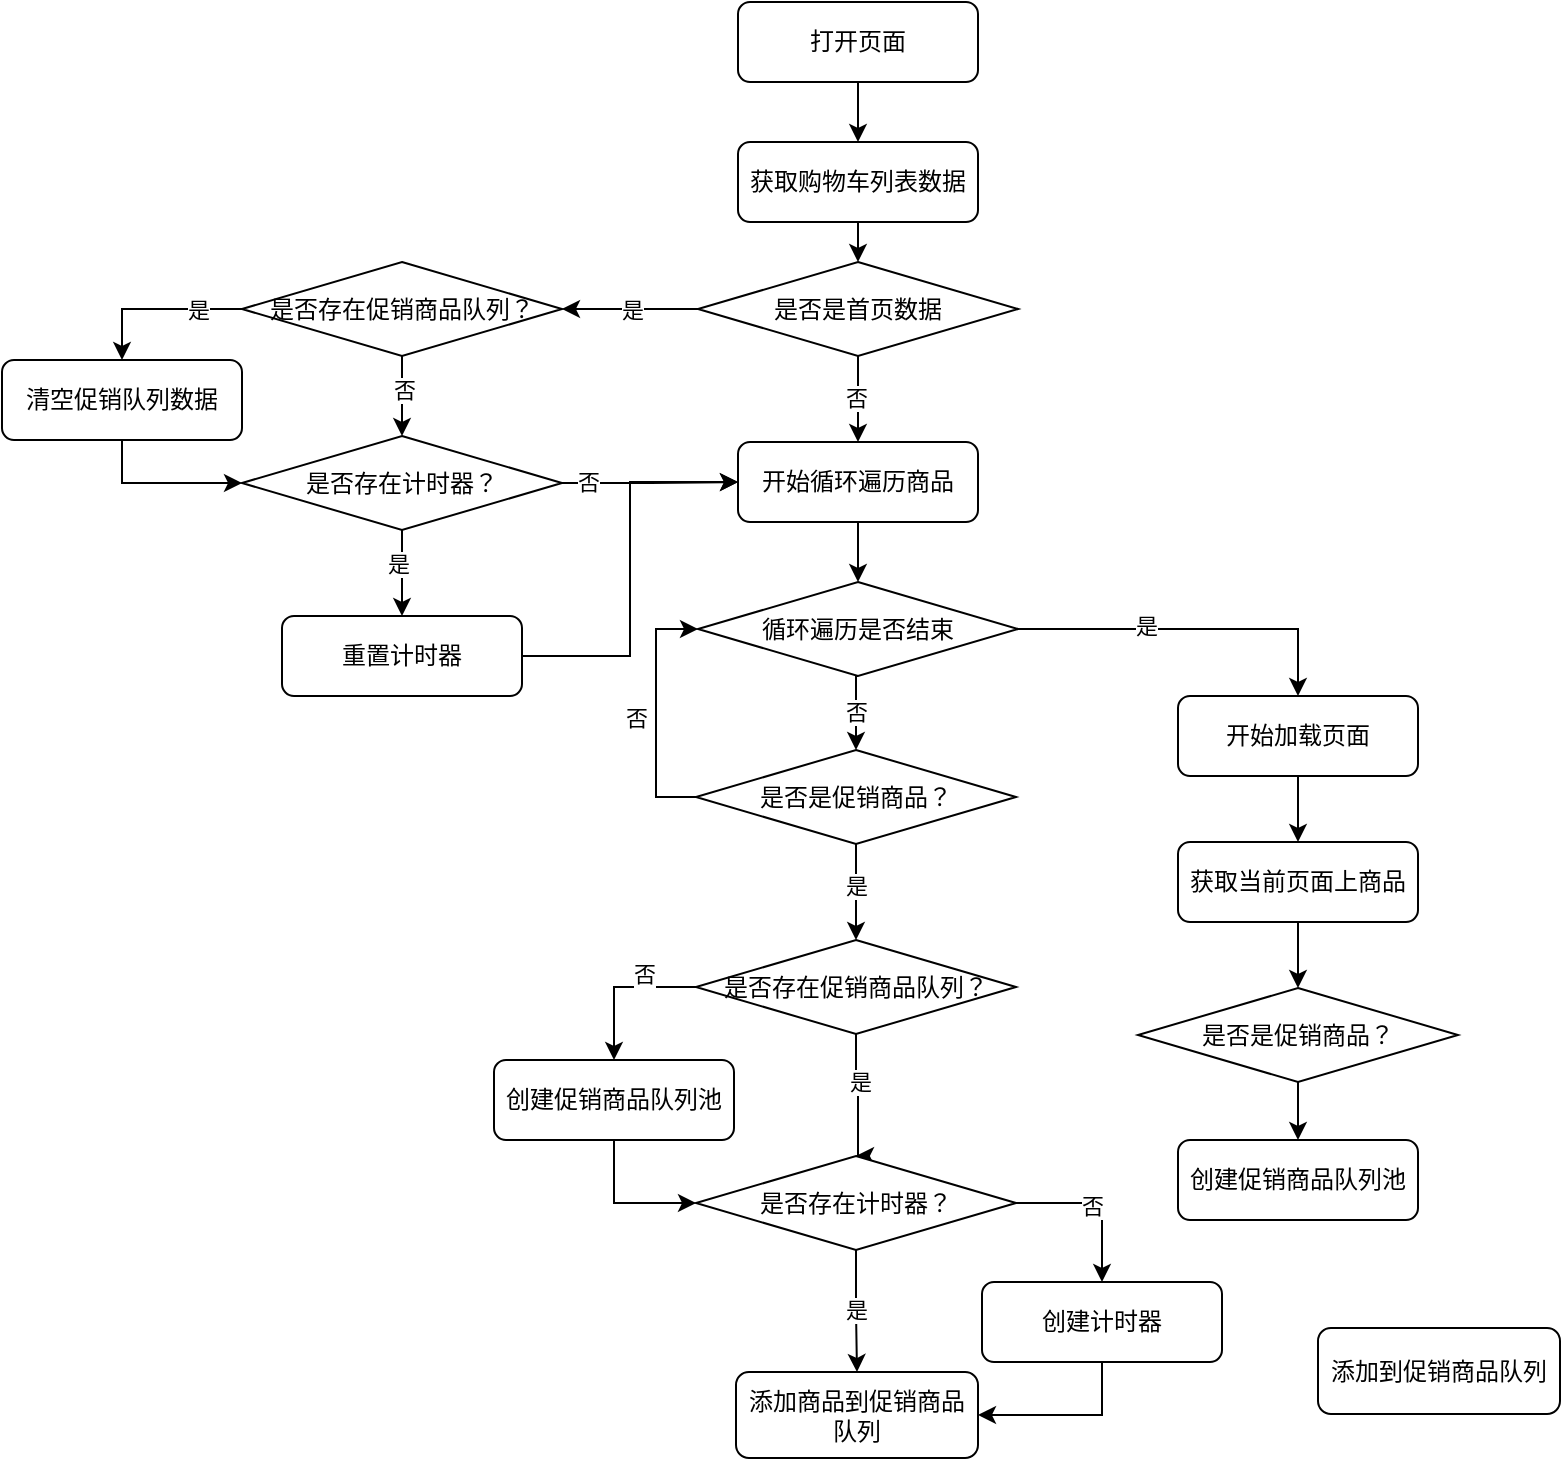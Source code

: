 <mxfile version="24.8.2">
  <diagram name="第 1 页" id="R6g4_k_lo_HqXa_tKg9e">
    <mxGraphModel dx="2069" dy="1897" grid="1" gridSize="10" guides="1" tooltips="1" connect="1" arrows="1" fold="1" page="1" pageScale="1" pageWidth="827" pageHeight="1169" math="0" shadow="0">
      <root>
        <mxCell id="0" />
        <mxCell id="1" parent="0" />
        <mxCell id="FPhpKPtuI8EvFTrIbxDG-2" style="edgeStyle=orthogonalEdgeStyle;rounded=0;orthogonalLoop=1;jettySize=auto;html=1;exitX=0.5;exitY=1;exitDx=0;exitDy=0;entryX=0.5;entryY=0;entryDx=0;entryDy=0;" edge="1" parent="1" source="IqsxcXfb04PyP9Ou5wMe-1" target="FPhpKPtuI8EvFTrIbxDG-1">
          <mxGeometry relative="1" as="geometry" />
        </mxCell>
        <mxCell id="IqsxcXfb04PyP9Ou5wMe-1" value="打开页面" style="rounded=1;whiteSpace=wrap;html=1;" parent="1" vertex="1">
          <mxGeometry x="320" y="-100" width="120" height="40" as="geometry" />
        </mxCell>
        <mxCell id="FPhpKPtuI8EvFTrIbxDG-36" style="edgeStyle=orthogonalEdgeStyle;rounded=0;orthogonalLoop=1;jettySize=auto;html=1;exitX=0.5;exitY=1;exitDx=0;exitDy=0;entryX=0.5;entryY=0;entryDx=0;entryDy=0;" edge="1" parent="1" source="IqsxcXfb04PyP9Ou5wMe-4" target="FPhpKPtuI8EvFTrIbxDG-35">
          <mxGeometry relative="1" as="geometry" />
        </mxCell>
        <mxCell id="IqsxcXfb04PyP9Ou5wMe-4" value="开始循环遍历商品" style="rounded=1;whiteSpace=wrap;html=1;" parent="1" vertex="1">
          <mxGeometry x="320" y="120" width="120" height="40" as="geometry" />
        </mxCell>
        <mxCell id="IqsxcXfb04PyP9Ou5wMe-27" style="edgeStyle=orthogonalEdgeStyle;rounded=0;orthogonalLoop=1;jettySize=auto;html=1;exitX=0.5;exitY=1;exitDx=0;exitDy=0;entryX=0;entryY=0.5;entryDx=0;entryDy=0;" parent="1" source="IqsxcXfb04PyP9Ou5wMe-8" target="IqsxcXfb04PyP9Ou5wMe-26" edge="1">
          <mxGeometry relative="1" as="geometry" />
        </mxCell>
        <mxCell id="IqsxcXfb04PyP9Ou5wMe-8" value="创建促销商品队列池" style="rounded=1;whiteSpace=wrap;html=1;" parent="1" vertex="1">
          <mxGeometry x="198" y="429" width="120" height="40" as="geometry" />
        </mxCell>
        <mxCell id="IqsxcXfb04PyP9Ou5wMe-16" style="edgeStyle=orthogonalEdgeStyle;rounded=0;orthogonalLoop=1;jettySize=auto;html=1;exitX=0.5;exitY=1;exitDx=0;exitDy=0;entryX=0.5;entryY=0;entryDx=0;entryDy=0;" parent="1" source="IqsxcXfb04PyP9Ou5wMe-11" target="IqsxcXfb04PyP9Ou5wMe-15" edge="1">
          <mxGeometry relative="1" as="geometry" />
        </mxCell>
        <mxCell id="IqsxcXfb04PyP9Ou5wMe-21" value="是" style="edgeLabel;html=1;align=center;verticalAlign=middle;resizable=0;points=[];" parent="IqsxcXfb04PyP9Ou5wMe-16" vertex="1" connectable="0">
          <mxGeometry x="-0.15" relative="1" as="geometry">
            <mxPoint as="offset" />
          </mxGeometry>
        </mxCell>
        <mxCell id="FPhpKPtuI8EvFTrIbxDG-38" style="edgeStyle=orthogonalEdgeStyle;rounded=0;orthogonalLoop=1;jettySize=auto;html=1;exitX=0;exitY=0.5;exitDx=0;exitDy=0;entryX=0;entryY=0.5;entryDx=0;entryDy=0;" edge="1" parent="1" source="IqsxcXfb04PyP9Ou5wMe-11" target="FPhpKPtuI8EvFTrIbxDG-35">
          <mxGeometry relative="1" as="geometry" />
        </mxCell>
        <mxCell id="FPhpKPtuI8EvFTrIbxDG-39" value="否" style="edgeLabel;html=1;align=center;verticalAlign=middle;resizable=0;points=[];" vertex="1" connectable="0" parent="FPhpKPtuI8EvFTrIbxDG-38">
          <mxGeometry x="-0.05" y="1" relative="1" as="geometry">
            <mxPoint x="-9" as="offset" />
          </mxGeometry>
        </mxCell>
        <mxCell id="IqsxcXfb04PyP9Ou5wMe-11" value="是否是促销商品？" style="rhombus;whiteSpace=wrap;html=1;" parent="1" vertex="1">
          <mxGeometry x="299" y="274" width="160" height="47" as="geometry" />
        </mxCell>
        <mxCell id="IqsxcXfb04PyP9Ou5wMe-17" style="edgeStyle=orthogonalEdgeStyle;rounded=0;orthogonalLoop=1;jettySize=auto;html=1;exitX=0;exitY=0.5;exitDx=0;exitDy=0;entryX=0.5;entryY=0;entryDx=0;entryDy=0;" parent="1" source="IqsxcXfb04PyP9Ou5wMe-15" target="IqsxcXfb04PyP9Ou5wMe-8" edge="1">
          <mxGeometry relative="1" as="geometry" />
        </mxCell>
        <mxCell id="IqsxcXfb04PyP9Ou5wMe-18" value="否" style="edgeLabel;html=1;align=center;verticalAlign=middle;resizable=0;points=[];" parent="IqsxcXfb04PyP9Ou5wMe-17" vertex="1" connectable="0">
          <mxGeometry x="0.136" y="2" relative="1" as="geometry">
            <mxPoint x="13" y="-10" as="offset" />
          </mxGeometry>
        </mxCell>
        <mxCell id="IqsxcXfb04PyP9Ou5wMe-20" style="edgeStyle=orthogonalEdgeStyle;rounded=0;orthogonalLoop=1;jettySize=auto;html=1;exitX=0.5;exitY=1;exitDx=0;exitDy=0;entryX=0.5;entryY=0;entryDx=0;entryDy=0;" parent="1" source="IqsxcXfb04PyP9Ou5wMe-15" target="IqsxcXfb04PyP9Ou5wMe-26" edge="1">
          <mxGeometry relative="1" as="geometry">
            <mxPoint x="379" y="467" as="targetPoint" />
            <Array as="points">
              <mxPoint x="379" y="436" />
              <mxPoint x="380" y="436" />
            </Array>
          </mxGeometry>
        </mxCell>
        <mxCell id="IqsxcXfb04PyP9Ou5wMe-23" value="是" style="edgeLabel;html=1;align=center;verticalAlign=middle;resizable=0;points=[];" parent="IqsxcXfb04PyP9Ou5wMe-20" vertex="1" connectable="0">
          <mxGeometry x="-0.205" y="1" relative="1" as="geometry">
            <mxPoint as="offset" />
          </mxGeometry>
        </mxCell>
        <mxCell id="IqsxcXfb04PyP9Ou5wMe-15" value="是否存在促销商品队列？" style="rhombus;whiteSpace=wrap;html=1;" parent="1" vertex="1">
          <mxGeometry x="299" y="369" width="160" height="47" as="geometry" />
        </mxCell>
        <mxCell id="IqsxcXfb04PyP9Ou5wMe-25" value="添加商品到促销商品队列" style="rounded=1;whiteSpace=wrap;html=1;" parent="1" vertex="1">
          <mxGeometry x="319" y="585" width="121" height="43" as="geometry" />
        </mxCell>
        <mxCell id="IqsxcXfb04PyP9Ou5wMe-29" style="edgeStyle=orthogonalEdgeStyle;rounded=0;orthogonalLoop=1;jettySize=auto;html=1;exitX=0.5;exitY=1;exitDx=0;exitDy=0;entryX=0.5;entryY=0;entryDx=0;entryDy=0;" parent="1" source="IqsxcXfb04PyP9Ou5wMe-26" target="IqsxcXfb04PyP9Ou5wMe-25" edge="1">
          <mxGeometry relative="1" as="geometry" />
        </mxCell>
        <mxCell id="IqsxcXfb04PyP9Ou5wMe-30" value="是" style="edgeLabel;html=1;align=center;verticalAlign=middle;resizable=0;points=[];" parent="IqsxcXfb04PyP9Ou5wMe-29" vertex="1" connectable="0">
          <mxGeometry x="-0.041" relative="1" as="geometry">
            <mxPoint as="offset" />
          </mxGeometry>
        </mxCell>
        <mxCell id="FPhpKPtuI8EvFTrIbxDG-33" style="edgeStyle=orthogonalEdgeStyle;rounded=0;orthogonalLoop=1;jettySize=auto;html=1;exitX=1;exitY=0.5;exitDx=0;exitDy=0;entryX=0.5;entryY=0;entryDx=0;entryDy=0;" edge="1" parent="1" source="IqsxcXfb04PyP9Ou5wMe-26" target="IqsxcXfb04PyP9Ou5wMe-28">
          <mxGeometry relative="1" as="geometry" />
        </mxCell>
        <mxCell id="FPhpKPtuI8EvFTrIbxDG-40" value="否" style="edgeLabel;html=1;align=center;verticalAlign=middle;resizable=0;points=[];" vertex="1" connectable="0" parent="FPhpKPtuI8EvFTrIbxDG-33">
          <mxGeometry x="-0.096" relative="1" as="geometry">
            <mxPoint y="1" as="offset" />
          </mxGeometry>
        </mxCell>
        <mxCell id="IqsxcXfb04PyP9Ou5wMe-26" value="是否存在计时器？" style="rhombus;whiteSpace=wrap;html=1;" parent="1" vertex="1">
          <mxGeometry x="299" y="477" width="160" height="47" as="geometry" />
        </mxCell>
        <mxCell id="FPhpKPtuI8EvFTrIbxDG-41" style="edgeStyle=orthogonalEdgeStyle;rounded=0;orthogonalLoop=1;jettySize=auto;html=1;exitX=0.5;exitY=1;exitDx=0;exitDy=0;entryX=1;entryY=0.5;entryDx=0;entryDy=0;" edge="1" parent="1" source="IqsxcXfb04PyP9Ou5wMe-28" target="IqsxcXfb04PyP9Ou5wMe-25">
          <mxGeometry relative="1" as="geometry" />
        </mxCell>
        <mxCell id="IqsxcXfb04PyP9Ou5wMe-28" value="创建计时器" style="rounded=1;whiteSpace=wrap;html=1;" parent="1" vertex="1">
          <mxGeometry x="442" y="540" width="120" height="40" as="geometry" />
        </mxCell>
        <mxCell id="FPhpKPtuI8EvFTrIbxDG-5" style="edgeStyle=orthogonalEdgeStyle;rounded=0;orthogonalLoop=1;jettySize=auto;html=1;exitX=0.5;exitY=1;exitDx=0;exitDy=0;entryX=0.5;entryY=0;entryDx=0;entryDy=0;" edge="1" parent="1" source="FPhpKPtuI8EvFTrIbxDG-1" target="FPhpKPtuI8EvFTrIbxDG-3">
          <mxGeometry relative="1" as="geometry" />
        </mxCell>
        <mxCell id="FPhpKPtuI8EvFTrIbxDG-1" value="获取购物车列表数据" style="rounded=1;whiteSpace=wrap;html=1;" vertex="1" parent="1">
          <mxGeometry x="320" y="-30" width="120" height="40" as="geometry" />
        </mxCell>
        <mxCell id="FPhpKPtuI8EvFTrIbxDG-4" style="edgeStyle=orthogonalEdgeStyle;rounded=0;orthogonalLoop=1;jettySize=auto;html=1;exitX=0.5;exitY=1;exitDx=0;exitDy=0;" edge="1" parent="1" source="FPhpKPtuI8EvFTrIbxDG-3" target="IqsxcXfb04PyP9Ou5wMe-4">
          <mxGeometry relative="1" as="geometry" />
        </mxCell>
        <mxCell id="FPhpKPtuI8EvFTrIbxDG-42" value="否" style="edgeLabel;html=1;align=center;verticalAlign=middle;resizable=0;points=[];" vertex="1" connectable="0" parent="FPhpKPtuI8EvFTrIbxDG-4">
          <mxGeometry x="-0.023" y="-1" relative="1" as="geometry">
            <mxPoint as="offset" />
          </mxGeometry>
        </mxCell>
        <mxCell id="FPhpKPtuI8EvFTrIbxDG-43" style="edgeStyle=orthogonalEdgeStyle;rounded=0;orthogonalLoop=1;jettySize=auto;html=1;exitX=0;exitY=0.5;exitDx=0;exitDy=0;entryX=1;entryY=0.5;entryDx=0;entryDy=0;" edge="1" parent="1" source="FPhpKPtuI8EvFTrIbxDG-3" target="FPhpKPtuI8EvFTrIbxDG-7">
          <mxGeometry relative="1" as="geometry" />
        </mxCell>
        <mxCell id="FPhpKPtuI8EvFTrIbxDG-44" value="是" style="edgeLabel;html=1;align=center;verticalAlign=middle;resizable=0;points=[];" vertex="1" connectable="0" parent="FPhpKPtuI8EvFTrIbxDG-43">
          <mxGeometry x="-0.017" relative="1" as="geometry">
            <mxPoint as="offset" />
          </mxGeometry>
        </mxCell>
        <mxCell id="FPhpKPtuI8EvFTrIbxDG-3" value="是否是首页数据" style="rhombus;whiteSpace=wrap;html=1;" vertex="1" parent="1">
          <mxGeometry x="300" y="30" width="160" height="47" as="geometry" />
        </mxCell>
        <mxCell id="FPhpKPtuI8EvFTrIbxDG-9" style="edgeStyle=orthogonalEdgeStyle;rounded=0;orthogonalLoop=1;jettySize=auto;html=1;exitX=0.5;exitY=1;exitDx=0;exitDy=0;entryX=0.5;entryY=0;entryDx=0;entryDy=0;" edge="1" parent="1" source="FPhpKPtuI8EvFTrIbxDG-7" target="FPhpKPtuI8EvFTrIbxDG-8">
          <mxGeometry relative="1" as="geometry" />
        </mxCell>
        <mxCell id="FPhpKPtuI8EvFTrIbxDG-19" value="否" style="edgeLabel;html=1;align=center;verticalAlign=middle;resizable=0;points=[];" vertex="1" connectable="0" parent="FPhpKPtuI8EvFTrIbxDG-9">
          <mxGeometry x="-0.163" y="1" relative="1" as="geometry">
            <mxPoint as="offset" />
          </mxGeometry>
        </mxCell>
        <mxCell id="FPhpKPtuI8EvFTrIbxDG-13" style="edgeStyle=orthogonalEdgeStyle;rounded=0;orthogonalLoop=1;jettySize=auto;html=1;exitX=0;exitY=0.5;exitDx=0;exitDy=0;entryX=0.5;entryY=0;entryDx=0;entryDy=0;" edge="1" parent="1" source="FPhpKPtuI8EvFTrIbxDG-7" target="FPhpKPtuI8EvFTrIbxDG-12">
          <mxGeometry relative="1" as="geometry" />
        </mxCell>
        <mxCell id="FPhpKPtuI8EvFTrIbxDG-16" value="是" style="edgeLabel;html=1;align=center;verticalAlign=middle;resizable=0;points=[];" vertex="1" connectable="0" parent="FPhpKPtuI8EvFTrIbxDG-13">
          <mxGeometry x="-0.471" relative="1" as="geometry">
            <mxPoint as="offset" />
          </mxGeometry>
        </mxCell>
        <mxCell id="FPhpKPtuI8EvFTrIbxDG-7" value="是否存在促销商品队列？" style="rhombus;whiteSpace=wrap;html=1;" vertex="1" parent="1">
          <mxGeometry x="72" y="30" width="160" height="47" as="geometry" />
        </mxCell>
        <mxCell id="FPhpKPtuI8EvFTrIbxDG-21" style="edgeStyle=orthogonalEdgeStyle;rounded=0;orthogonalLoop=1;jettySize=auto;html=1;exitX=0.5;exitY=1;exitDx=0;exitDy=0;entryX=0.5;entryY=0;entryDx=0;entryDy=0;" edge="1" parent="1" source="FPhpKPtuI8EvFTrIbxDG-8" target="FPhpKPtuI8EvFTrIbxDG-18">
          <mxGeometry relative="1" as="geometry" />
        </mxCell>
        <mxCell id="FPhpKPtuI8EvFTrIbxDG-22" value="是" style="edgeLabel;html=1;align=center;verticalAlign=middle;resizable=0;points=[];" vertex="1" connectable="0" parent="FPhpKPtuI8EvFTrIbxDG-21">
          <mxGeometry x="-0.209" y="-2" relative="1" as="geometry">
            <mxPoint as="offset" />
          </mxGeometry>
        </mxCell>
        <mxCell id="FPhpKPtuI8EvFTrIbxDG-27" style="edgeStyle=orthogonalEdgeStyle;rounded=0;orthogonalLoop=1;jettySize=auto;html=1;exitX=1;exitY=0.5;exitDx=0;exitDy=0;entryX=0;entryY=0.5;entryDx=0;entryDy=0;" edge="1" parent="1" source="FPhpKPtuI8EvFTrIbxDG-8" target="IqsxcXfb04PyP9Ou5wMe-4">
          <mxGeometry relative="1" as="geometry" />
        </mxCell>
        <mxCell id="FPhpKPtuI8EvFTrIbxDG-28" value="否" style="edgeLabel;html=1;align=center;verticalAlign=middle;resizable=0;points=[];" vertex="1" connectable="0" parent="FPhpKPtuI8EvFTrIbxDG-27">
          <mxGeometry x="-0.712" y="2" relative="1" as="geometry">
            <mxPoint y="1" as="offset" />
          </mxGeometry>
        </mxCell>
        <mxCell id="FPhpKPtuI8EvFTrIbxDG-8" value="是否存在计时器？" style="rhombus;whiteSpace=wrap;html=1;" vertex="1" parent="1">
          <mxGeometry x="72" y="117" width="160" height="47" as="geometry" />
        </mxCell>
        <mxCell id="FPhpKPtuI8EvFTrIbxDG-15" style="edgeStyle=orthogonalEdgeStyle;rounded=0;orthogonalLoop=1;jettySize=auto;html=1;exitX=0.5;exitY=1;exitDx=0;exitDy=0;entryX=0;entryY=0.5;entryDx=0;entryDy=0;" edge="1" parent="1" source="FPhpKPtuI8EvFTrIbxDG-12" target="FPhpKPtuI8EvFTrIbxDG-8">
          <mxGeometry relative="1" as="geometry" />
        </mxCell>
        <mxCell id="FPhpKPtuI8EvFTrIbxDG-12" value="清空促销队列数据" style="rounded=1;whiteSpace=wrap;html=1;" vertex="1" parent="1">
          <mxGeometry x="-48" y="79" width="120" height="40" as="geometry" />
        </mxCell>
        <mxCell id="FPhpKPtuI8EvFTrIbxDG-34" style="edgeStyle=orthogonalEdgeStyle;rounded=0;orthogonalLoop=1;jettySize=auto;html=1;exitX=1;exitY=0.5;exitDx=0;exitDy=0;entryX=0;entryY=0.5;entryDx=0;entryDy=0;" edge="1" parent="1" source="FPhpKPtuI8EvFTrIbxDG-18" target="IqsxcXfb04PyP9Ou5wMe-4">
          <mxGeometry relative="1" as="geometry" />
        </mxCell>
        <mxCell id="FPhpKPtuI8EvFTrIbxDG-18" value="重置计时器" style="rounded=1;whiteSpace=wrap;html=1;" vertex="1" parent="1">
          <mxGeometry x="92" y="207" width="120" height="40" as="geometry" />
        </mxCell>
        <mxCell id="FPhpKPtuI8EvFTrIbxDG-37" value="否" style="edgeStyle=orthogonalEdgeStyle;rounded=0;orthogonalLoop=1;jettySize=auto;html=1;exitX=0.5;exitY=1;exitDx=0;exitDy=0;entryX=0.5;entryY=0;entryDx=0;entryDy=0;" edge="1" parent="1" source="FPhpKPtuI8EvFTrIbxDG-35" target="IqsxcXfb04PyP9Ou5wMe-11">
          <mxGeometry relative="1" as="geometry" />
        </mxCell>
        <mxCell id="FPhpKPtuI8EvFTrIbxDG-47" style="edgeStyle=orthogonalEdgeStyle;rounded=0;orthogonalLoop=1;jettySize=auto;html=1;exitX=1;exitY=0.5;exitDx=0;exitDy=0;" edge="1" parent="1" source="FPhpKPtuI8EvFTrIbxDG-35" target="FPhpKPtuI8EvFTrIbxDG-46">
          <mxGeometry relative="1" as="geometry" />
        </mxCell>
        <mxCell id="FPhpKPtuI8EvFTrIbxDG-48" value="是" style="edgeLabel;html=1;align=center;verticalAlign=middle;resizable=0;points=[];" vertex="1" connectable="0" parent="FPhpKPtuI8EvFTrIbxDG-47">
          <mxGeometry x="-0.262" y="3" relative="1" as="geometry">
            <mxPoint y="1" as="offset" />
          </mxGeometry>
        </mxCell>
        <mxCell id="FPhpKPtuI8EvFTrIbxDG-35" value="循环遍历是否结束" style="rhombus;whiteSpace=wrap;html=1;" vertex="1" parent="1">
          <mxGeometry x="300" y="190" width="160" height="47" as="geometry" />
        </mxCell>
        <mxCell id="FPhpKPtuI8EvFTrIbxDG-51" style="edgeStyle=orthogonalEdgeStyle;rounded=0;orthogonalLoop=1;jettySize=auto;html=1;exitX=0.5;exitY=1;exitDx=0;exitDy=0;entryX=0.5;entryY=0;entryDx=0;entryDy=0;" edge="1" parent="1" source="FPhpKPtuI8EvFTrIbxDG-46" target="FPhpKPtuI8EvFTrIbxDG-50">
          <mxGeometry relative="1" as="geometry" />
        </mxCell>
        <mxCell id="FPhpKPtuI8EvFTrIbxDG-46" value="开始加载页面" style="rounded=1;whiteSpace=wrap;html=1;" vertex="1" parent="1">
          <mxGeometry x="540" y="247" width="120" height="40" as="geometry" />
        </mxCell>
        <mxCell id="FPhpKPtuI8EvFTrIbxDG-53" style="edgeStyle=orthogonalEdgeStyle;rounded=0;orthogonalLoop=1;jettySize=auto;html=1;exitX=0.5;exitY=1;exitDx=0;exitDy=0;entryX=0.5;entryY=0;entryDx=0;entryDy=0;" edge="1" parent="1" source="FPhpKPtuI8EvFTrIbxDG-50" target="FPhpKPtuI8EvFTrIbxDG-52">
          <mxGeometry relative="1" as="geometry" />
        </mxCell>
        <mxCell id="FPhpKPtuI8EvFTrIbxDG-50" value="获取当前页面上商品" style="rounded=1;whiteSpace=wrap;html=1;" vertex="1" parent="1">
          <mxGeometry x="540" y="320" width="120" height="40" as="geometry" />
        </mxCell>
        <mxCell id="FPhpKPtuI8EvFTrIbxDG-55" style="edgeStyle=orthogonalEdgeStyle;rounded=0;orthogonalLoop=1;jettySize=auto;html=1;exitX=0.5;exitY=1;exitDx=0;exitDy=0;entryX=0.5;entryY=0;entryDx=0;entryDy=0;" edge="1" parent="1" source="FPhpKPtuI8EvFTrIbxDG-52" target="FPhpKPtuI8EvFTrIbxDG-54">
          <mxGeometry relative="1" as="geometry" />
        </mxCell>
        <mxCell id="FPhpKPtuI8EvFTrIbxDG-52" value="是否是促销商品？" style="rhombus;whiteSpace=wrap;html=1;" vertex="1" parent="1">
          <mxGeometry x="520" y="393" width="160" height="47" as="geometry" />
        </mxCell>
        <mxCell id="FPhpKPtuI8EvFTrIbxDG-54" value="创建促销商品队列池" style="rounded=1;whiteSpace=wrap;html=1;" vertex="1" parent="1">
          <mxGeometry x="540" y="469" width="120" height="40" as="geometry" />
        </mxCell>
        <mxCell id="FPhpKPtuI8EvFTrIbxDG-56" value="&lt;div&gt;添加到促销商品队列&lt;/div&gt;" style="rounded=1;whiteSpace=wrap;html=1;" vertex="1" parent="1">
          <mxGeometry x="610" y="563" width="121" height="43" as="geometry" />
        </mxCell>
      </root>
    </mxGraphModel>
  </diagram>
</mxfile>
